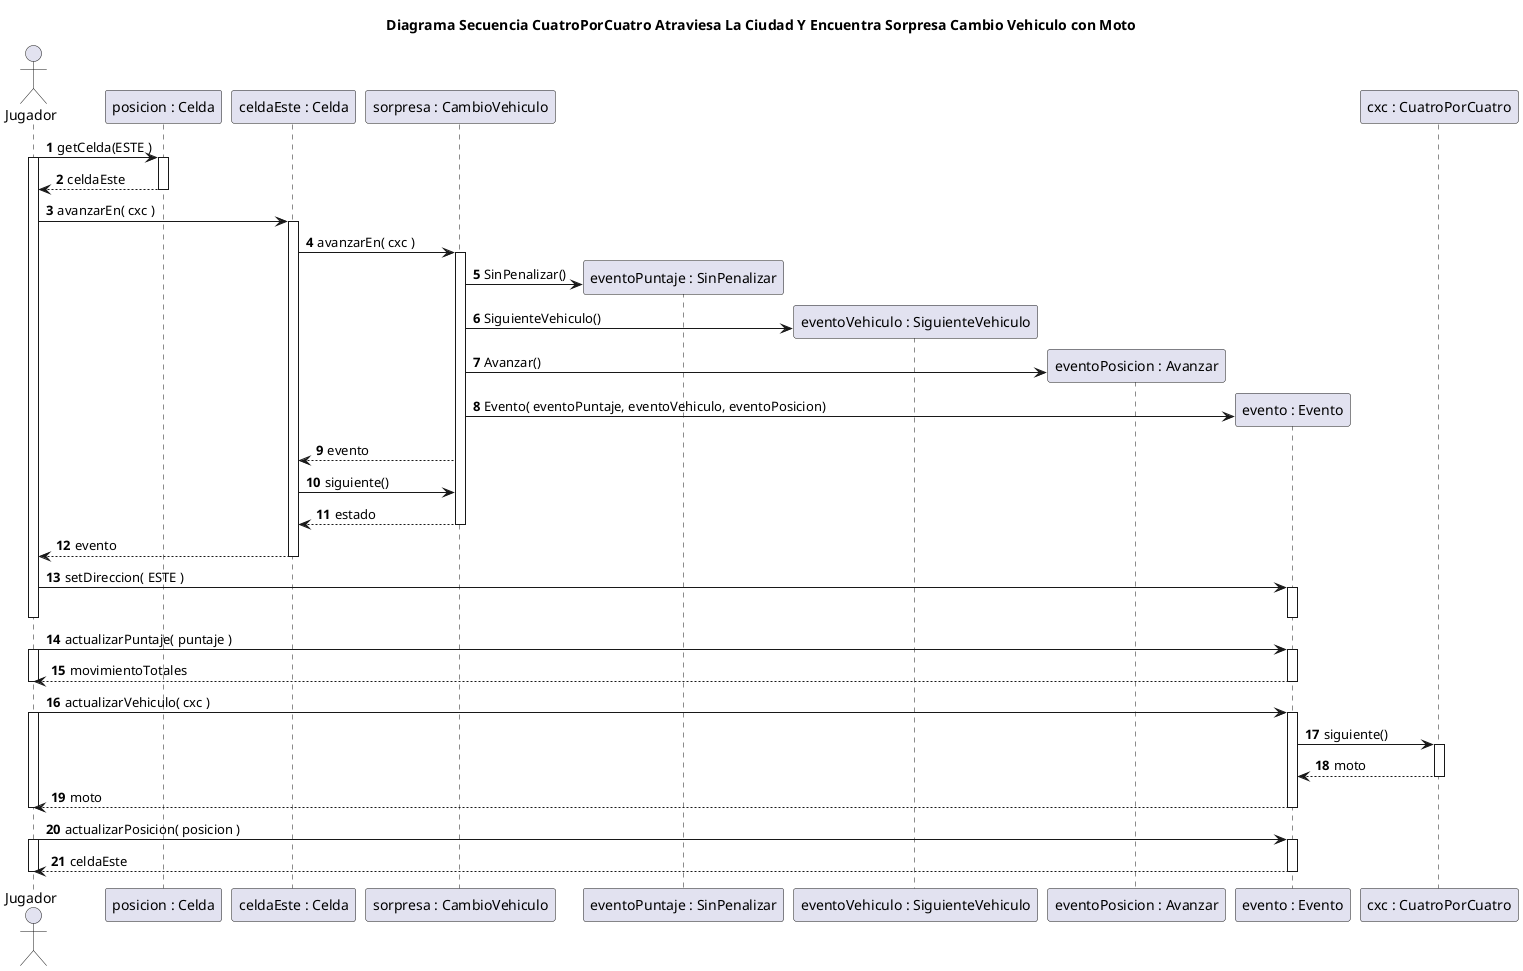 @startuml
title Diagrama Secuencia CuatroPorCuatro Atraviesa La Ciudad Y Encuentra Sorpresa Cambio Vehiculo con Moto

autonumber

actor Jugador
Jugador -> "posicion : Celda"++: getCelda(ESTE )
activate Jugador
"posicion : Celda" --> Jugador: celdaEste
deactivate "posicion : Celda"
 Jugador -> "celdaEste : Celda"++: avanzarEn( cxc )


"celdaEste : Celda" -> "sorpresa : CambioVehiculo"++: avanzarEn( cxc )

create "eventoPuntaje : SinPenalizar"
"sorpresa : CambioVehiculo"-> "eventoPuntaje : SinPenalizar": SinPenalizar()

create "eventoVehiculo : SiguienteVehiculo"
"sorpresa : CambioVehiculo" -> "eventoVehiculo : SiguienteVehiculo": SiguienteVehiculo()

create "eventoPosicion : Avanzar"
"sorpresa : CambioVehiculo"  -> "eventoPosicion : Avanzar": Avanzar()

create "evento : Evento"
"sorpresa : CambioVehiculo"  -> "evento : Evento": Evento( eventoPuntaje, eventoVehiculo, eventoPosicion)


"sorpresa : CambioVehiculo" --> "celdaEste : Celda": evento
"celdaEste : Celda" -> "sorpresa : CambioVehiculo": siguiente()
"sorpresa : CambioVehiculo" --> "celdaEste : Celda"--: estado
"celdaEste : Celda" --> Jugador: evento
deactivate "celdaEste : Celda"


Jugador -> "evento : Evento"++: setDireccion( ESTE )
deactivate "evento : Evento"
deactivate Jugador

Jugador -> "evento : Evento"++: actualizarPuntaje( puntaje )
activate Jugador
Jugador <-- "evento : Evento"--: movimientoTotales
deactivate Jugador

Jugador -> "evento : Evento"++: actualizarVehiculo( cxc )
activate Jugador
"evento : Evento" -> "cxc : CuatroPorCuatro"++: siguiente()
 "cxc : CuatroPorCuatro" --> "evento : Evento"--: moto

Jugador <-- "evento : Evento"--: moto
deactivate Jugador

Jugador -> "evento : Evento"++: actualizarPosicion( posicion )
activate Jugador
Jugador <-- "evento : Evento"--: celdaEste
deactivate Jugador

@enduml